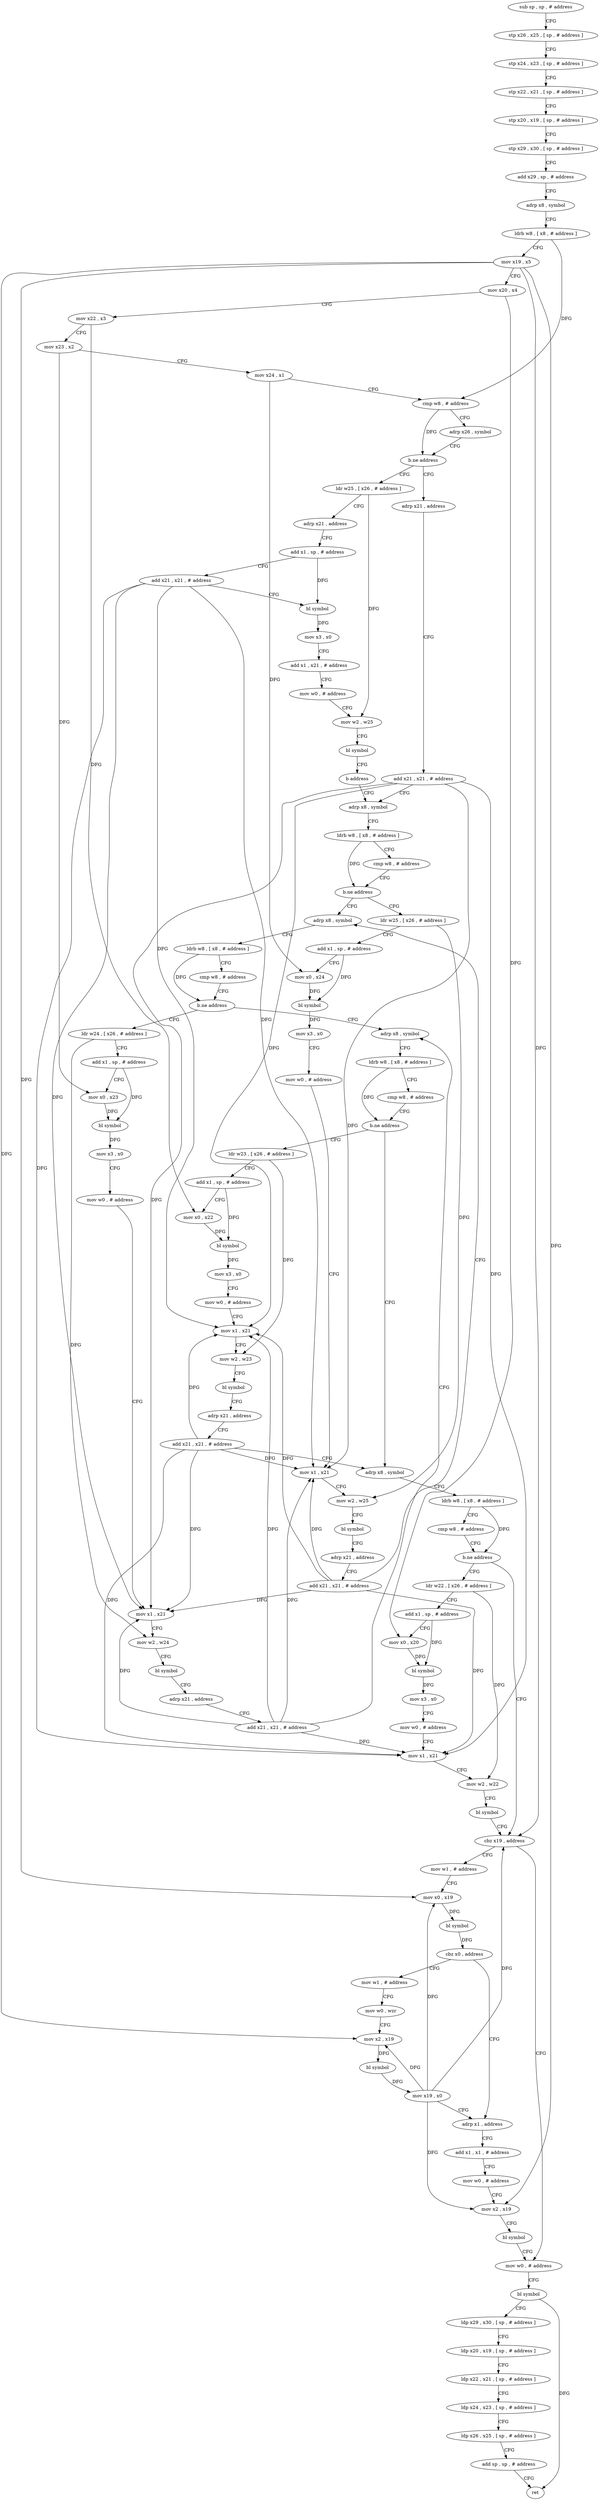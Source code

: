 digraph "func" {
"4204740" [label = "sub sp , sp , # address" ]
"4204744" [label = "stp x26 , x25 , [ sp , # address ]" ]
"4204748" [label = "stp x24 , x23 , [ sp , # address ]" ]
"4204752" [label = "stp x22 , x21 , [ sp , # address ]" ]
"4204756" [label = "stp x20 , x19 , [ sp , # address ]" ]
"4204760" [label = "stp x29 , x30 , [ sp , # address ]" ]
"4204764" [label = "add x29 , sp , # address" ]
"4204768" [label = "adrp x8 , symbol" ]
"4204772" [label = "ldrb w8 , [ x8 , # address ]" ]
"4204776" [label = "mov x19 , x5" ]
"4204780" [label = "mov x20 , x4" ]
"4204784" [label = "mov x22 , x3" ]
"4204788" [label = "mov x23 , x2" ]
"4204792" [label = "mov x24 , x1" ]
"4204796" [label = "cmp w8 , # address" ]
"4204800" [label = "adrp x26 , symbol" ]
"4204804" [label = "b.ne address" ]
"4204852" [label = "adrp x21 , address" ]
"4204808" [label = "ldr w25 , [ x26 , # address ]" ]
"4204856" [label = "add x21 , x21 , # address" ]
"4204860" [label = "adrp x8 , symbol" ]
"4204812" [label = "adrp x21 , address" ]
"4204816" [label = "add x1 , sp , # address" ]
"4204820" [label = "add x21 , x21 , # address" ]
"4204824" [label = "bl symbol" ]
"4204828" [label = "mov x3 , x0" ]
"4204832" [label = "add x1 , x21 , # address" ]
"4204836" [label = "mov w0 , # address" ]
"4204840" [label = "mov w2 , w25" ]
"4204844" [label = "bl symbol" ]
"4204848" [label = "b address" ]
"4204920" [label = "adrp x8 , symbol" ]
"4204924" [label = "ldrb w8 , [ x8 , # address ]" ]
"4204928" [label = "cmp w8 , # address" ]
"4204932" [label = "b.ne address" ]
"4204980" [label = "adrp x8 , symbol" ]
"4204936" [label = "ldr w24 , [ x26 , # address ]" ]
"4204876" [label = "ldr w25 , [ x26 , # address ]" ]
"4204880" [label = "add x1 , sp , # address" ]
"4204884" [label = "mov x0 , x24" ]
"4204888" [label = "bl symbol" ]
"4204892" [label = "mov x3 , x0" ]
"4204896" [label = "mov w0 , # address" ]
"4204900" [label = "mov x1 , x21" ]
"4204904" [label = "mov w2 , w25" ]
"4204908" [label = "bl symbol" ]
"4204912" [label = "adrp x21 , address" ]
"4204916" [label = "add x21 , x21 , # address" ]
"4204864" [label = "ldrb w8 , [ x8 , # address ]" ]
"4204868" [label = "cmp w8 , # address" ]
"4204872" [label = "b.ne address" ]
"4204984" [label = "ldrb w8 , [ x8 , # address ]" ]
"4204988" [label = "cmp w8 , # address" ]
"4204992" [label = "b.ne address" ]
"4205040" [label = "adrp x8 , symbol" ]
"4204996" [label = "ldr w23 , [ x26 , # address ]" ]
"4204940" [label = "add x1 , sp , # address" ]
"4204944" [label = "mov x0 , x23" ]
"4204948" [label = "bl symbol" ]
"4204952" [label = "mov x3 , x0" ]
"4204956" [label = "mov w0 , # address" ]
"4204960" [label = "mov x1 , x21" ]
"4204964" [label = "mov w2 , w24" ]
"4204968" [label = "bl symbol" ]
"4204972" [label = "adrp x21 , address" ]
"4204976" [label = "add x21 , x21 , # address" ]
"4205044" [label = "ldrb w8 , [ x8 , # address ]" ]
"4205048" [label = "cmp w8 , # address" ]
"4205052" [label = "b.ne address" ]
"4205092" [label = "cbz x19 , address" ]
"4205056" [label = "ldr w22 , [ x26 , # address ]" ]
"4205000" [label = "add x1 , sp , # address" ]
"4205004" [label = "mov x0 , x22" ]
"4205008" [label = "bl symbol" ]
"4205012" [label = "mov x3 , x0" ]
"4205016" [label = "mov w0 , # address" ]
"4205020" [label = "mov x1 , x21" ]
"4205024" [label = "mov w2 , w23" ]
"4205028" [label = "bl symbol" ]
"4205032" [label = "adrp x21 , address" ]
"4205036" [label = "add x21 , x21 , # address" ]
"4205152" [label = "mov w0 , # address" ]
"4205096" [label = "mov w1 , # address" ]
"4205060" [label = "add x1 , sp , # address" ]
"4205064" [label = "mov x0 , x20" ]
"4205068" [label = "bl symbol" ]
"4205072" [label = "mov x3 , x0" ]
"4205076" [label = "mov w0 , # address" ]
"4205080" [label = "mov x1 , x21" ]
"4205084" [label = "mov w2 , w22" ]
"4205088" [label = "bl symbol" ]
"4205156" [label = "bl symbol" ]
"4205160" [label = "ldp x29 , x30 , [ sp , # address ]" ]
"4205164" [label = "ldp x20 , x19 , [ sp , # address ]" ]
"4205168" [label = "ldp x22 , x21 , [ sp , # address ]" ]
"4205172" [label = "ldp x24 , x23 , [ sp , # address ]" ]
"4205176" [label = "ldp x26 , x25 , [ sp , # address ]" ]
"4205180" [label = "add sp , sp , # address" ]
"4205184" [label = "ret" ]
"4205100" [label = "mov x0 , x19" ]
"4205104" [label = "bl symbol" ]
"4205108" [label = "cbz x0 , address" ]
"4205132" [label = "adrp x1 , address" ]
"4205112" [label = "mov w1 , # address" ]
"4205136" [label = "add x1 , x1 , # address" ]
"4205140" [label = "mov w0 , # address" ]
"4205144" [label = "mov x2 , x19" ]
"4205148" [label = "bl symbol" ]
"4205116" [label = "mov w0 , wzr" ]
"4205120" [label = "mov x2 , x19" ]
"4205124" [label = "bl symbol" ]
"4205128" [label = "mov x19 , x0" ]
"4204740" -> "4204744" [ label = "CFG" ]
"4204744" -> "4204748" [ label = "CFG" ]
"4204748" -> "4204752" [ label = "CFG" ]
"4204752" -> "4204756" [ label = "CFG" ]
"4204756" -> "4204760" [ label = "CFG" ]
"4204760" -> "4204764" [ label = "CFG" ]
"4204764" -> "4204768" [ label = "CFG" ]
"4204768" -> "4204772" [ label = "CFG" ]
"4204772" -> "4204776" [ label = "CFG" ]
"4204772" -> "4204796" [ label = "DFG" ]
"4204776" -> "4204780" [ label = "CFG" ]
"4204776" -> "4205092" [ label = "DFG" ]
"4204776" -> "4205100" [ label = "DFG" ]
"4204776" -> "4205144" [ label = "DFG" ]
"4204776" -> "4205120" [ label = "DFG" ]
"4204780" -> "4204784" [ label = "CFG" ]
"4204780" -> "4205064" [ label = "DFG" ]
"4204784" -> "4204788" [ label = "CFG" ]
"4204784" -> "4205004" [ label = "DFG" ]
"4204788" -> "4204792" [ label = "CFG" ]
"4204788" -> "4204944" [ label = "DFG" ]
"4204792" -> "4204796" [ label = "CFG" ]
"4204792" -> "4204884" [ label = "DFG" ]
"4204796" -> "4204800" [ label = "CFG" ]
"4204796" -> "4204804" [ label = "DFG" ]
"4204800" -> "4204804" [ label = "CFG" ]
"4204804" -> "4204852" [ label = "CFG" ]
"4204804" -> "4204808" [ label = "CFG" ]
"4204852" -> "4204856" [ label = "CFG" ]
"4204808" -> "4204812" [ label = "CFG" ]
"4204808" -> "4204840" [ label = "DFG" ]
"4204856" -> "4204860" [ label = "CFG" ]
"4204856" -> "4204900" [ label = "DFG" ]
"4204856" -> "4204960" [ label = "DFG" ]
"4204856" -> "4205020" [ label = "DFG" ]
"4204856" -> "4205080" [ label = "DFG" ]
"4204860" -> "4204864" [ label = "CFG" ]
"4204812" -> "4204816" [ label = "CFG" ]
"4204816" -> "4204820" [ label = "CFG" ]
"4204816" -> "4204824" [ label = "DFG" ]
"4204820" -> "4204824" [ label = "CFG" ]
"4204820" -> "4204900" [ label = "DFG" ]
"4204820" -> "4204960" [ label = "DFG" ]
"4204820" -> "4205020" [ label = "DFG" ]
"4204820" -> "4205080" [ label = "DFG" ]
"4204824" -> "4204828" [ label = "DFG" ]
"4204828" -> "4204832" [ label = "CFG" ]
"4204832" -> "4204836" [ label = "CFG" ]
"4204836" -> "4204840" [ label = "CFG" ]
"4204840" -> "4204844" [ label = "CFG" ]
"4204844" -> "4204848" [ label = "CFG" ]
"4204848" -> "4204860" [ label = "CFG" ]
"4204920" -> "4204924" [ label = "CFG" ]
"4204924" -> "4204928" [ label = "CFG" ]
"4204924" -> "4204932" [ label = "DFG" ]
"4204928" -> "4204932" [ label = "CFG" ]
"4204932" -> "4204980" [ label = "CFG" ]
"4204932" -> "4204936" [ label = "CFG" ]
"4204980" -> "4204984" [ label = "CFG" ]
"4204936" -> "4204940" [ label = "CFG" ]
"4204936" -> "4204964" [ label = "DFG" ]
"4204876" -> "4204880" [ label = "CFG" ]
"4204876" -> "4204904" [ label = "DFG" ]
"4204880" -> "4204884" [ label = "CFG" ]
"4204880" -> "4204888" [ label = "DFG" ]
"4204884" -> "4204888" [ label = "DFG" ]
"4204888" -> "4204892" [ label = "DFG" ]
"4204892" -> "4204896" [ label = "CFG" ]
"4204896" -> "4204900" [ label = "CFG" ]
"4204900" -> "4204904" [ label = "CFG" ]
"4204904" -> "4204908" [ label = "CFG" ]
"4204908" -> "4204912" [ label = "CFG" ]
"4204912" -> "4204916" [ label = "CFG" ]
"4204916" -> "4204920" [ label = "CFG" ]
"4204916" -> "4204900" [ label = "DFG" ]
"4204916" -> "4204960" [ label = "DFG" ]
"4204916" -> "4205020" [ label = "DFG" ]
"4204916" -> "4205080" [ label = "DFG" ]
"4204864" -> "4204868" [ label = "CFG" ]
"4204864" -> "4204872" [ label = "DFG" ]
"4204868" -> "4204872" [ label = "CFG" ]
"4204872" -> "4204920" [ label = "CFG" ]
"4204872" -> "4204876" [ label = "CFG" ]
"4204984" -> "4204988" [ label = "CFG" ]
"4204984" -> "4204992" [ label = "DFG" ]
"4204988" -> "4204992" [ label = "CFG" ]
"4204992" -> "4205040" [ label = "CFG" ]
"4204992" -> "4204996" [ label = "CFG" ]
"4205040" -> "4205044" [ label = "CFG" ]
"4204996" -> "4205000" [ label = "CFG" ]
"4204996" -> "4205024" [ label = "DFG" ]
"4204940" -> "4204944" [ label = "CFG" ]
"4204940" -> "4204948" [ label = "DFG" ]
"4204944" -> "4204948" [ label = "DFG" ]
"4204948" -> "4204952" [ label = "DFG" ]
"4204952" -> "4204956" [ label = "CFG" ]
"4204956" -> "4204960" [ label = "CFG" ]
"4204960" -> "4204964" [ label = "CFG" ]
"4204964" -> "4204968" [ label = "CFG" ]
"4204968" -> "4204972" [ label = "CFG" ]
"4204972" -> "4204976" [ label = "CFG" ]
"4204976" -> "4204980" [ label = "CFG" ]
"4204976" -> "4204900" [ label = "DFG" ]
"4204976" -> "4204960" [ label = "DFG" ]
"4204976" -> "4205020" [ label = "DFG" ]
"4204976" -> "4205080" [ label = "DFG" ]
"4205044" -> "4205048" [ label = "CFG" ]
"4205044" -> "4205052" [ label = "DFG" ]
"4205048" -> "4205052" [ label = "CFG" ]
"4205052" -> "4205092" [ label = "CFG" ]
"4205052" -> "4205056" [ label = "CFG" ]
"4205092" -> "4205152" [ label = "CFG" ]
"4205092" -> "4205096" [ label = "CFG" ]
"4205056" -> "4205060" [ label = "CFG" ]
"4205056" -> "4205084" [ label = "DFG" ]
"4205000" -> "4205004" [ label = "CFG" ]
"4205000" -> "4205008" [ label = "DFG" ]
"4205004" -> "4205008" [ label = "DFG" ]
"4205008" -> "4205012" [ label = "DFG" ]
"4205012" -> "4205016" [ label = "CFG" ]
"4205016" -> "4205020" [ label = "CFG" ]
"4205020" -> "4205024" [ label = "CFG" ]
"4205024" -> "4205028" [ label = "CFG" ]
"4205028" -> "4205032" [ label = "CFG" ]
"4205032" -> "4205036" [ label = "CFG" ]
"4205036" -> "4205040" [ label = "CFG" ]
"4205036" -> "4204900" [ label = "DFG" ]
"4205036" -> "4204960" [ label = "DFG" ]
"4205036" -> "4205020" [ label = "DFG" ]
"4205036" -> "4205080" [ label = "DFG" ]
"4205152" -> "4205156" [ label = "CFG" ]
"4205096" -> "4205100" [ label = "CFG" ]
"4205060" -> "4205064" [ label = "CFG" ]
"4205060" -> "4205068" [ label = "DFG" ]
"4205064" -> "4205068" [ label = "DFG" ]
"4205068" -> "4205072" [ label = "DFG" ]
"4205072" -> "4205076" [ label = "CFG" ]
"4205076" -> "4205080" [ label = "CFG" ]
"4205080" -> "4205084" [ label = "CFG" ]
"4205084" -> "4205088" [ label = "CFG" ]
"4205088" -> "4205092" [ label = "CFG" ]
"4205156" -> "4205160" [ label = "CFG" ]
"4205156" -> "4205184" [ label = "DFG" ]
"4205160" -> "4205164" [ label = "CFG" ]
"4205164" -> "4205168" [ label = "CFG" ]
"4205168" -> "4205172" [ label = "CFG" ]
"4205172" -> "4205176" [ label = "CFG" ]
"4205176" -> "4205180" [ label = "CFG" ]
"4205180" -> "4205184" [ label = "CFG" ]
"4205100" -> "4205104" [ label = "DFG" ]
"4205104" -> "4205108" [ label = "DFG" ]
"4205108" -> "4205132" [ label = "CFG" ]
"4205108" -> "4205112" [ label = "CFG" ]
"4205132" -> "4205136" [ label = "CFG" ]
"4205112" -> "4205116" [ label = "CFG" ]
"4205136" -> "4205140" [ label = "CFG" ]
"4205140" -> "4205144" [ label = "CFG" ]
"4205144" -> "4205148" [ label = "CFG" ]
"4205148" -> "4205152" [ label = "CFG" ]
"4205116" -> "4205120" [ label = "CFG" ]
"4205120" -> "4205124" [ label = "DFG" ]
"4205124" -> "4205128" [ label = "DFG" ]
"4205128" -> "4205132" [ label = "CFG" ]
"4205128" -> "4205092" [ label = "DFG" ]
"4205128" -> "4205100" [ label = "DFG" ]
"4205128" -> "4205144" [ label = "DFG" ]
"4205128" -> "4205120" [ label = "DFG" ]
}

